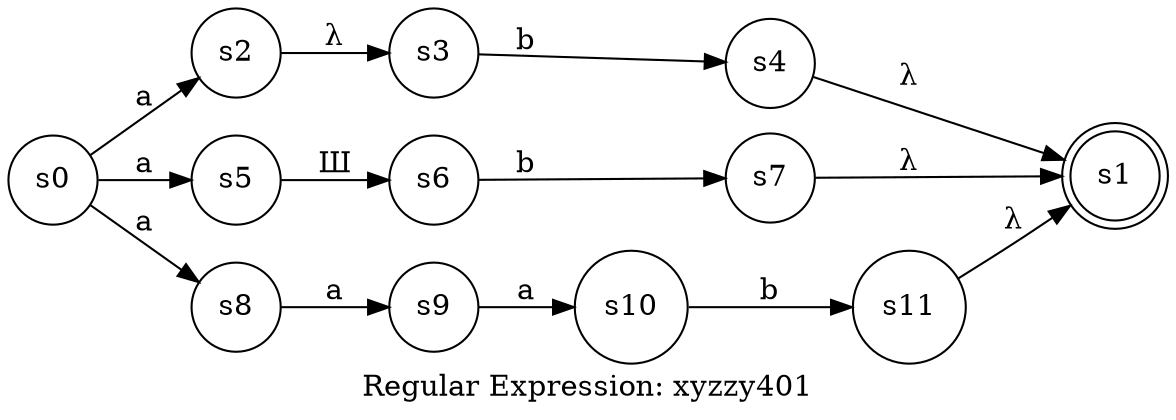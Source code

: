 digraph finite_state_machine {
	label="Regular Expression: xyzzy401";
	rankdir=LR;
	size="8,5"
	node [shape = doublecircle]; s1;
	node [shape = circle];
	s0 -> s2 [ label = "a" ];
	s0 -> s5 [ label = "a" ];
	s0 -> s8 [ label = "a" ];
	s2 -> s3 [ label = "λ" ];
	s3 -> s4 [ label = "b" ];
	s4 -> s1 [ label = "λ" ];
	s5 -> s6 [ label = "Ш" ];
	s6 -> s7 [ label = "b" ];
	s7 -> s1 [ label = "λ" ];
	s8 -> s9 [ label = "a" ];
	s9 -> s10 [ label = "a" ];
	s10 -> s11 [ label = "b" ];
	s11 -> s1 [ label = "λ" ];
}
